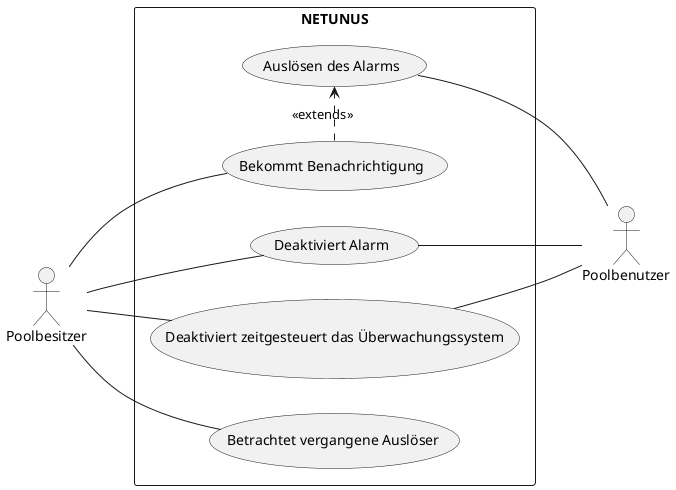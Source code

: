 @startuml
left to right direction
actor Poolbesitzer
actor Poolbenutzer
rectangle NETUNUS{
    Poolbesitzer -- (Bekommt Benachrichtigung)
    Poolbesitzer -- (Deaktiviert Alarm)
    Poolbesitzer -- (Deaktiviert zeitgesteuert das Überwachungssystem)
    Poolbesitzer -- (Betrachtet vergangene Auslöser)
    (Bekommt Benachrichtigung) .> (Auslösen des Alarms) : <<extends>>
    (Deaktiviert Alarm) -- Poolbenutzer
    (Deaktiviert zeitgesteuert das Überwachungssystem) -- Poolbenutzer
    (Auslösen des Alarms) -- Poolbenutzer
}
@enduml